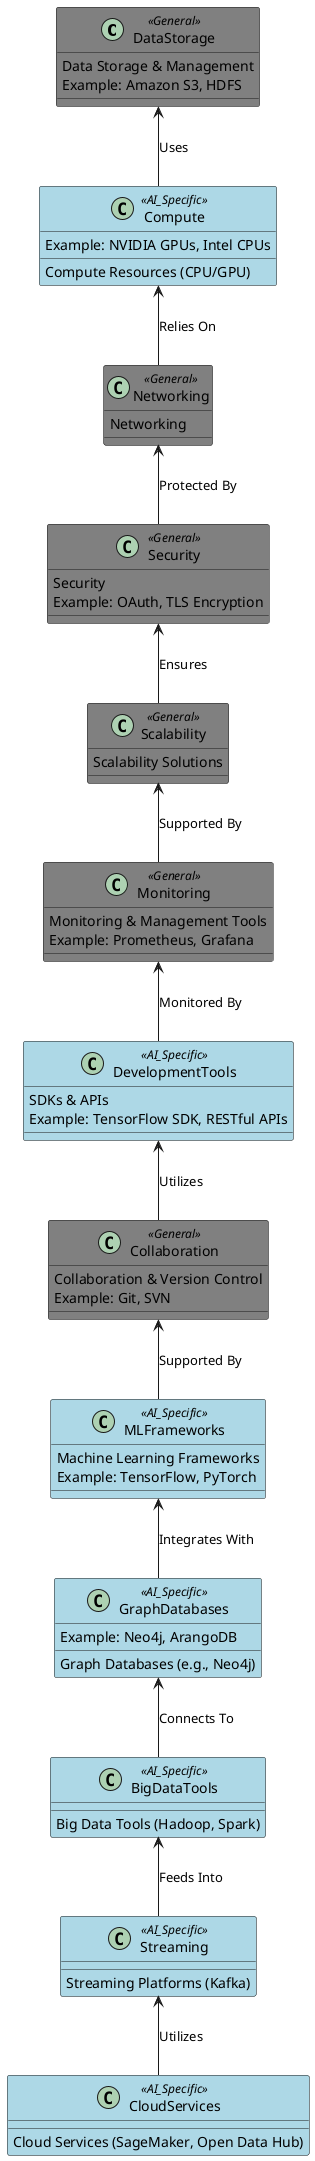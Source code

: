 @startuml
skinparam class {
    BackgroundColor<<General>> #Gray
    BackgroundColor<<AI_Specific>> #lightblue
}

class DataStorage <<General>> {
    Data Storage & Management
    Example: Amazon S3, HDFS
}
class Compute <<AI_Specific>> {
    Compute Resources (CPU/GPU)
    Example: NVIDIA GPUs, Intel CPUs
}
class Networking <<General>> {
    Networking
}
class Security <<General>> {
    Security
    Example: OAuth, TLS Encryption
}
class Scalability <<General>> {
    Scalability Solutions
}
class Monitoring <<General>> {
    Monitoring & Management Tools
    Example: Prometheus, Grafana
}
class DevelopmentTools <<AI_Specific>> {
    SDKs & APIs
    Example: TensorFlow SDK, RESTful APIs
}
class Collaboration <<General>> {
    Collaboration & Version Control
    Example: Git, SVN
}
class MLFrameworks <<AI_Specific>> {
    Machine Learning Frameworks
    Example: TensorFlow, PyTorch
}
class GraphDatabases <<AI_Specific>> {
    Graph Databases (e.g., Neo4j)
    Example: Neo4j, ArangoDB
}
class BigDataTools <<AI_Specific>> {
    Big Data Tools (Hadoop, Spark)
}
class Streaming <<AI_Specific>> {
    Streaming Platforms (Kafka)
}
class CloudServices <<AI_Specific>> {
    Cloud Services (SageMaker, Open Data Hub)
}

DataStorage -[hidden]-> Compute
Compute -[hidden]-> Networking
Networking -[hidden]-> Security
Security -[hidden]-> Scalability
Scalability -[hidden]-> Monitoring
Monitoring -[hidden]-> DevelopmentTools
DevelopmentTools -[hidden]-> Collaboration
Collaboration -[hidden]-> MLFrameworks
MLFrameworks -[hidden]-> GraphDatabases
GraphDatabases -[hidden]-> BigDataTools
BigDataTools -[hidden]-> Streaming
Streaming -[hidden]-> CloudServices

DataStorage <-- Compute : Uses
Compute <-- Networking : Relies On
Networking <-- Security : Protected By
Security <-- Scalability : Ensures
Scalability <-- Monitoring : Supported By
Monitoring <-- DevelopmentTools : Monitored By
DevelopmentTools <-- Collaboration : Utilizes
Collaboration <-- MLFrameworks : Supported By
MLFrameworks <-- GraphDatabases : Integrates With
GraphDatabases <-- BigDataTools : Connects To
BigDataTools <-- Streaming : Feeds Into
Streaming <-- CloudServices : Utilizes
@enduml
